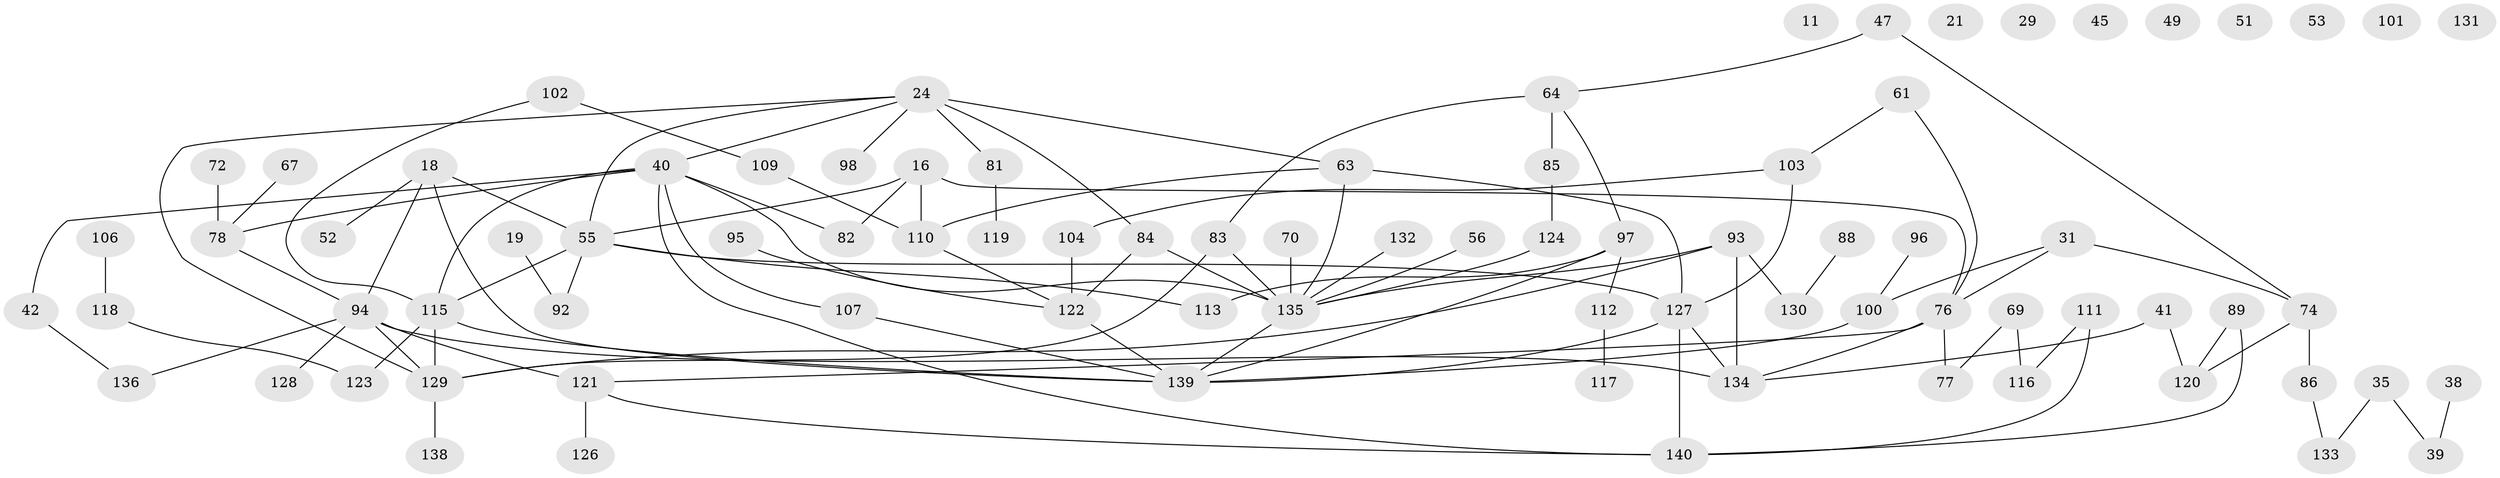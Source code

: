 // original degree distribution, {4: 0.15714285714285714, 2: 0.32857142857142857, 1: 0.18571428571428572, 6: 0.014285714285714285, 0: 0.06428571428571428, 3: 0.14285714285714285, 5: 0.09285714285714286, 8: 0.007142857142857143, 7: 0.007142857142857143}
// Generated by graph-tools (version 1.1) at 2025/42/03/04/25 21:42:26]
// undirected, 84 vertices, 109 edges
graph export_dot {
graph [start="1"]
  node [color=gray90,style=filled];
  11;
  16;
  18;
  19;
  21;
  24 [super="+23"];
  29;
  31;
  35;
  38 [super="+6"];
  39;
  40 [super="+22+30"];
  41;
  42;
  45;
  47;
  49;
  51;
  52;
  53;
  55;
  56;
  61;
  63 [super="+62+57"];
  64 [super="+17"];
  67;
  69;
  70;
  72;
  74;
  76 [super="+8"];
  77;
  78;
  81;
  82;
  83 [super="+75"];
  84 [super="+46"];
  85 [super="+7"];
  86;
  88;
  89 [super="+71"];
  92;
  93 [super="+15+54"];
  94 [super="+25+28"];
  95;
  96;
  97;
  98 [super="+4"];
  100 [super="+59"];
  101;
  102;
  103 [super="+1+27"];
  104;
  106;
  107;
  109;
  110 [super="+68"];
  111;
  112 [super="+3"];
  113 [super="+90"];
  115 [super="+43+50+60"];
  116;
  117;
  118;
  119;
  120;
  121;
  122 [super="+65"];
  123;
  124 [super="+12"];
  126;
  127 [super="+79+80+36"];
  128;
  129 [super="+66+105"];
  130;
  131;
  132;
  133;
  134 [super="+73"];
  135 [super="+108+114"];
  136;
  138;
  139 [super="+34+87+137"];
  140 [super="+37"];
  16 -- 55;
  16 -- 76;
  16 -- 82;
  16 -- 110;
  18 -- 52;
  18 -- 55;
  18 -- 94;
  18 -- 139;
  19 -- 92;
  24 -- 81;
  24 -- 98;
  24 -- 55;
  24 -- 84 [weight=2];
  24 -- 40;
  24 -- 129;
  24 -- 63;
  31 -- 74;
  31 -- 76;
  31 -- 100 [weight=2];
  35 -- 39;
  35 -- 133;
  38 -- 39;
  40 -- 42;
  40 -- 78;
  40 -- 107;
  40 -- 140;
  40 -- 82;
  40 -- 115;
  40 -- 135;
  41 -- 120;
  41 -- 134;
  42 -- 136;
  47 -- 64;
  47 -- 74;
  55 -- 92;
  55 -- 113;
  55 -- 115 [weight=2];
  55 -- 127;
  56 -- 135;
  61 -- 76;
  61 -- 103;
  63 -- 135 [weight=2];
  63 -- 127;
  63 -- 110;
  64 -- 83 [weight=2];
  64 -- 85;
  64 -- 97;
  67 -- 78;
  69 -- 77;
  69 -- 116;
  70 -- 135;
  72 -- 78;
  74 -- 86;
  74 -- 120;
  76 -- 77;
  76 -- 121;
  76 -- 134 [weight=2];
  78 -- 94;
  81 -- 119;
  83 -- 135 [weight=2];
  83 -- 129;
  84 -- 122;
  84 -- 135 [weight=2];
  85 -- 124;
  86 -- 133;
  88 -- 130;
  89 -- 120 [weight=2];
  89 -- 140;
  93 -- 130;
  93 -- 134;
  93 -- 135;
  93 -- 129;
  94 -- 128;
  94 -- 136;
  94 -- 134;
  94 -- 129 [weight=2];
  94 -- 121;
  95 -- 122;
  96 -- 100;
  97 -- 112;
  97 -- 113;
  97 -- 139;
  100 -- 139 [weight=2];
  102 -- 109;
  102 -- 115;
  103 -- 127 [weight=2];
  103 -- 104;
  104 -- 122;
  106 -- 118;
  107 -- 139;
  109 -- 110;
  110 -- 122;
  111 -- 116;
  111 -- 140;
  112 -- 117;
  115 -- 123;
  115 -- 129;
  115 -- 139 [weight=2];
  118 -- 123;
  121 -- 126;
  121 -- 140;
  122 -- 139;
  124 -- 135;
  127 -- 134 [weight=2];
  127 -- 140;
  127 -- 139;
  129 -- 138;
  132 -- 135;
  135 -- 139;
}
